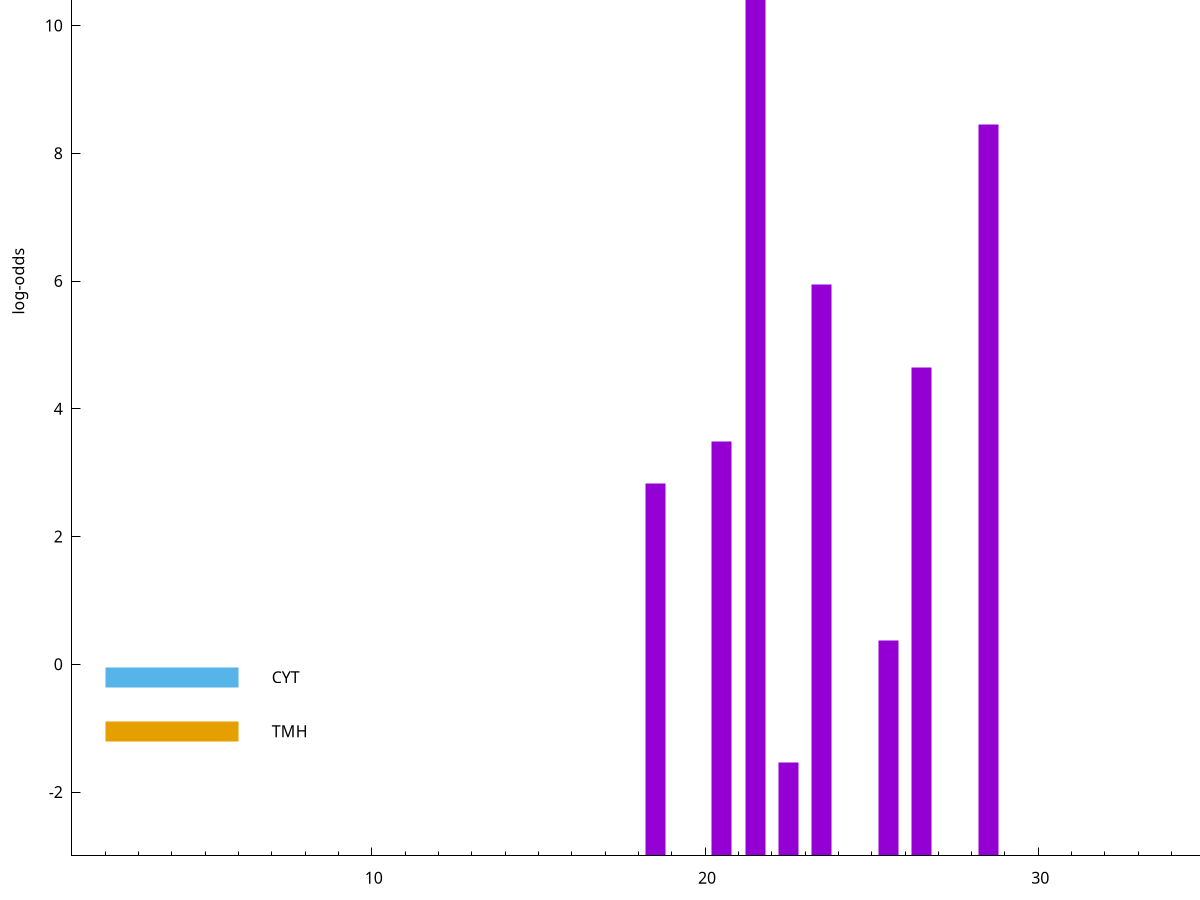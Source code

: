 set title "LipoP predictions for SRR3996252.gff"
set size 2., 1.4
set xrange [1:70] 
set mxtics 10
set yrange [-3:15]
set y2range [0:18]
set ylabel "log-odds"
set term postscript eps color solid "Helvetica" 30
set output "SRR3996252.gff13.eps"
set arrow from 2,12.5904 to 6,12.5904 nohead lt 1 lw 20
set label "SpI" at 7,12.5904
set arrow from 2,-0.200913 to 6,-0.200913 nohead lt 3 lw 20
set label "CYT" at 7,-0.200913
set arrow from 2,-1.0462 to 6,-1.0462 nohead lt 4 lw 20
set label "TMH" at 7,-1.0462
set arrow from 2,12.5904 to 6,12.5904 nohead lt 1 lw 20
set label "SpI" at 7,12.5904
# NOTE: The scores below are the log-odds scores with the threshold
# NOTE: subtracted (a hack to make gnuplot make the histogram all
# NOTE: look nice).
plot "-" axes x1y2 title "" with impulses lt 1 lw 20
21.500000 15.479100
28.500000 11.454140
23.500000 8.943920
26.500000 7.648890
20.500000 6.485800
18.500000 5.831240
25.500000 3.365834
22.500000 1.469770
e
exit
